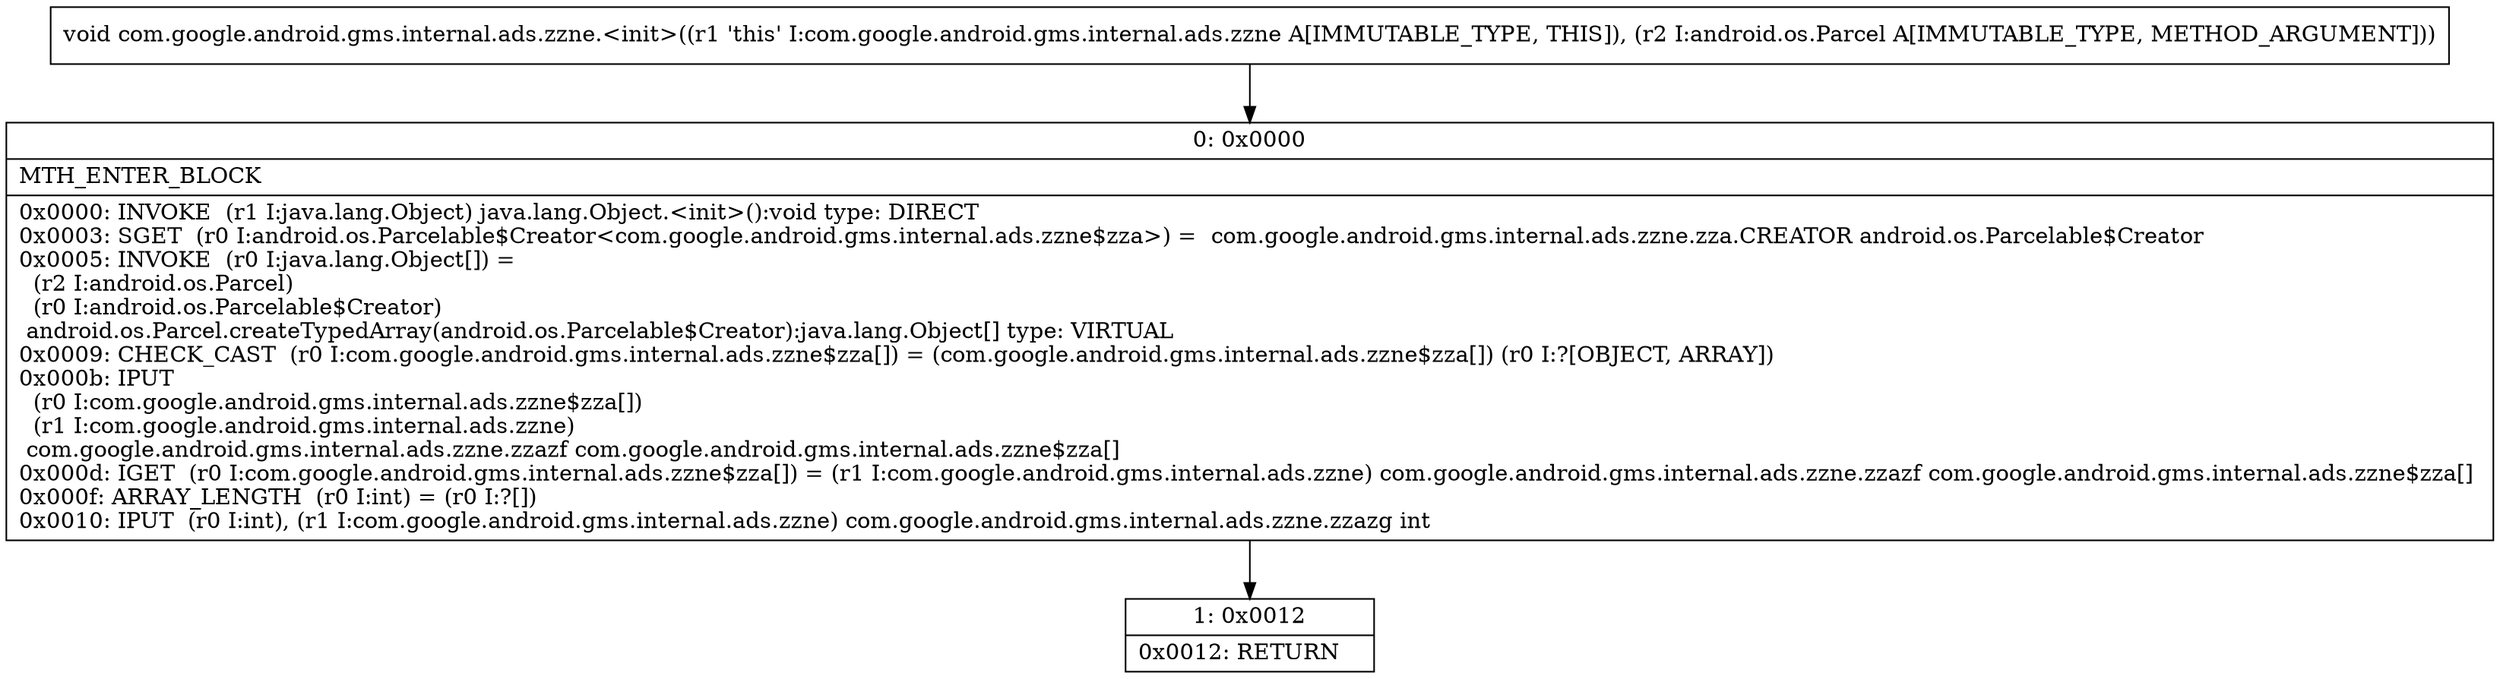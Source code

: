 digraph "CFG forcom.google.android.gms.internal.ads.zzne.\<init\>(Landroid\/os\/Parcel;)V" {
Node_0 [shape=record,label="{0\:\ 0x0000|MTH_ENTER_BLOCK\l|0x0000: INVOKE  (r1 I:java.lang.Object) java.lang.Object.\<init\>():void type: DIRECT \l0x0003: SGET  (r0 I:android.os.Parcelable$Creator\<com.google.android.gms.internal.ads.zzne$zza\>) =  com.google.android.gms.internal.ads.zzne.zza.CREATOR android.os.Parcelable$Creator \l0x0005: INVOKE  (r0 I:java.lang.Object[]) = \l  (r2 I:android.os.Parcel)\l  (r0 I:android.os.Parcelable$Creator)\l android.os.Parcel.createTypedArray(android.os.Parcelable$Creator):java.lang.Object[] type: VIRTUAL \l0x0009: CHECK_CAST  (r0 I:com.google.android.gms.internal.ads.zzne$zza[]) = (com.google.android.gms.internal.ads.zzne$zza[]) (r0 I:?[OBJECT, ARRAY]) \l0x000b: IPUT  \l  (r0 I:com.google.android.gms.internal.ads.zzne$zza[])\l  (r1 I:com.google.android.gms.internal.ads.zzne)\l com.google.android.gms.internal.ads.zzne.zzazf com.google.android.gms.internal.ads.zzne$zza[] \l0x000d: IGET  (r0 I:com.google.android.gms.internal.ads.zzne$zza[]) = (r1 I:com.google.android.gms.internal.ads.zzne) com.google.android.gms.internal.ads.zzne.zzazf com.google.android.gms.internal.ads.zzne$zza[] \l0x000f: ARRAY_LENGTH  (r0 I:int) = (r0 I:?[]) \l0x0010: IPUT  (r0 I:int), (r1 I:com.google.android.gms.internal.ads.zzne) com.google.android.gms.internal.ads.zzne.zzazg int \l}"];
Node_1 [shape=record,label="{1\:\ 0x0012|0x0012: RETURN   \l}"];
MethodNode[shape=record,label="{void com.google.android.gms.internal.ads.zzne.\<init\>((r1 'this' I:com.google.android.gms.internal.ads.zzne A[IMMUTABLE_TYPE, THIS]), (r2 I:android.os.Parcel A[IMMUTABLE_TYPE, METHOD_ARGUMENT])) }"];
MethodNode -> Node_0;
Node_0 -> Node_1;
}

